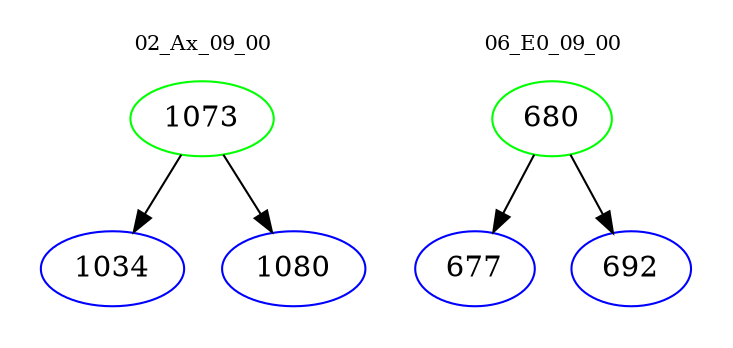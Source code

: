 digraph{
subgraph cluster_0 {
color = white
label = "02_Ax_09_00";
fontsize=10;
T0_1073 [label="1073", color="green"]
T0_1073 -> T0_1034 [color="black"]
T0_1034 [label="1034", color="blue"]
T0_1073 -> T0_1080 [color="black"]
T0_1080 [label="1080", color="blue"]
}
subgraph cluster_1 {
color = white
label = "06_E0_09_00";
fontsize=10;
T1_680 [label="680", color="green"]
T1_680 -> T1_677 [color="black"]
T1_677 [label="677", color="blue"]
T1_680 -> T1_692 [color="black"]
T1_692 [label="692", color="blue"]
}
}
